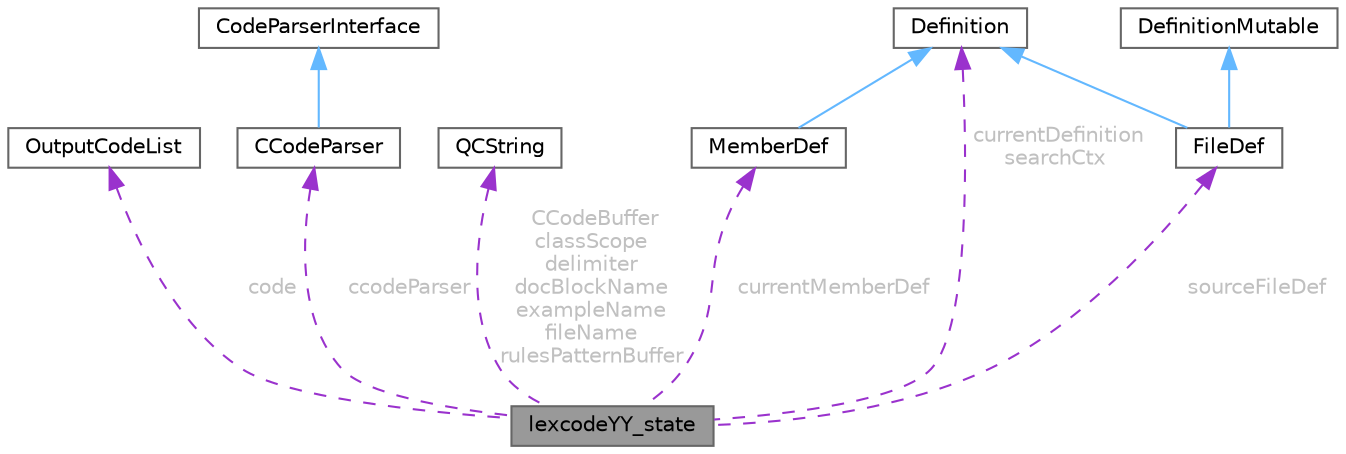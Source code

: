 digraph "lexcodeYY_state"
{
 // INTERACTIVE_SVG=YES
 // LATEX_PDF_SIZE
  bgcolor="transparent";
  edge [fontname=Helvetica,fontsize=10,labelfontname=Helvetica,labelfontsize=10];
  node [fontname=Helvetica,fontsize=10,shape=box,height=0.2,width=0.4];
  Node1 [id="Node000001",label="lexcodeYY_state",height=0.2,width=0.4,color="gray40", fillcolor="grey60", style="filled", fontcolor="black"];
  Node2 -> Node1 [id="edge1_Node000001_Node000002",dir="back",color="darkorchid3",style="dashed",label=" code",fontcolor="grey" ];
  Node2 [id="Node000002",label="OutputCodeList",height=0.2,width=0.4,color="gray40", fillcolor="white", style="filled",URL="$db/d8e/class_output_code_list.html",tooltip="Class representing a list of different code generators."];
  Node3 -> Node1 [id="edge2_Node000001_Node000003",dir="back",color="darkorchid3",style="dashed",label=" ccodeParser",fontcolor="grey" ];
  Node3 [id="Node000003",label="CCodeParser",height=0.2,width=0.4,color="gray40", fillcolor="white", style="filled",URL="$d0/d53/class_c_code_parser.html",tooltip=" "];
  Node4 -> Node3 [id="edge3_Node000003_Node000004",dir="back",color="steelblue1",style="solid"];
  Node4 [id="Node000004",label="CodeParserInterface",height=0.2,width=0.4,color="gray40", fillcolor="white", style="filled",URL="$d4/d65/class_code_parser_interface.html",tooltip="Abstract interface for code parsers."];
  Node5 -> Node1 [id="edge4_Node000001_Node000005",dir="back",color="darkorchid3",style="dashed",label=" CCodeBuffer\nclassScope\ndelimiter\ndocBlockName\nexampleName\nfileName\nrulesPatternBuffer",fontcolor="grey" ];
  Node5 [id="Node000005",label="QCString",height=0.2,width=0.4,color="gray40", fillcolor="white", style="filled",URL="$d9/d45/class_q_c_string.html",tooltip="This is an alternative implementation of QCString."];
  Node6 -> Node1 [id="edge5_Node000001_Node000006",dir="back",color="darkorchid3",style="dashed",label=" currentDefinition\nsearchCtx",fontcolor="grey" ];
  Node6 [id="Node000006",label="Definition",height=0.2,width=0.4,color="gray40", fillcolor="white", style="filled",URL="$d5/dcc/class_definition.html",tooltip="The common base class of all entity definitions found in the sources."];
  Node7 -> Node1 [id="edge6_Node000001_Node000007",dir="back",color="darkorchid3",style="dashed",label=" sourceFileDef",fontcolor="grey" ];
  Node7 [id="Node000007",label="FileDef",height=0.2,width=0.4,color="gray40", fillcolor="white", style="filled",URL="$de/db0/class_file_def.html",tooltip="A model of a file symbol."];
  Node8 -> Node7 [id="edge7_Node000007_Node000008",dir="back",color="steelblue1",style="solid"];
  Node8 [id="Node000008",label="DefinitionMutable",height=0.2,width=0.4,color="gray40", fillcolor="white", style="filled",URL="$d0/d46/class_definition_mutable.html",tooltip=" "];
  Node6 -> Node7 [id="edge8_Node000007_Node000006",dir="back",color="steelblue1",style="solid"];
  Node9 -> Node1 [id="edge9_Node000001_Node000009",dir="back",color="darkorchid3",style="dashed",label=" currentMemberDef",fontcolor="grey" ];
  Node9 [id="Node000009",label="MemberDef",height=0.2,width=0.4,color="gray40", fillcolor="white", style="filled",URL="$da/d09/class_member_def.html",tooltip="A model of a class/file/namespace member symbol."];
  Node6 -> Node9 [id="edge10_Node000009_Node000006",dir="back",color="steelblue1",style="solid"];
}
